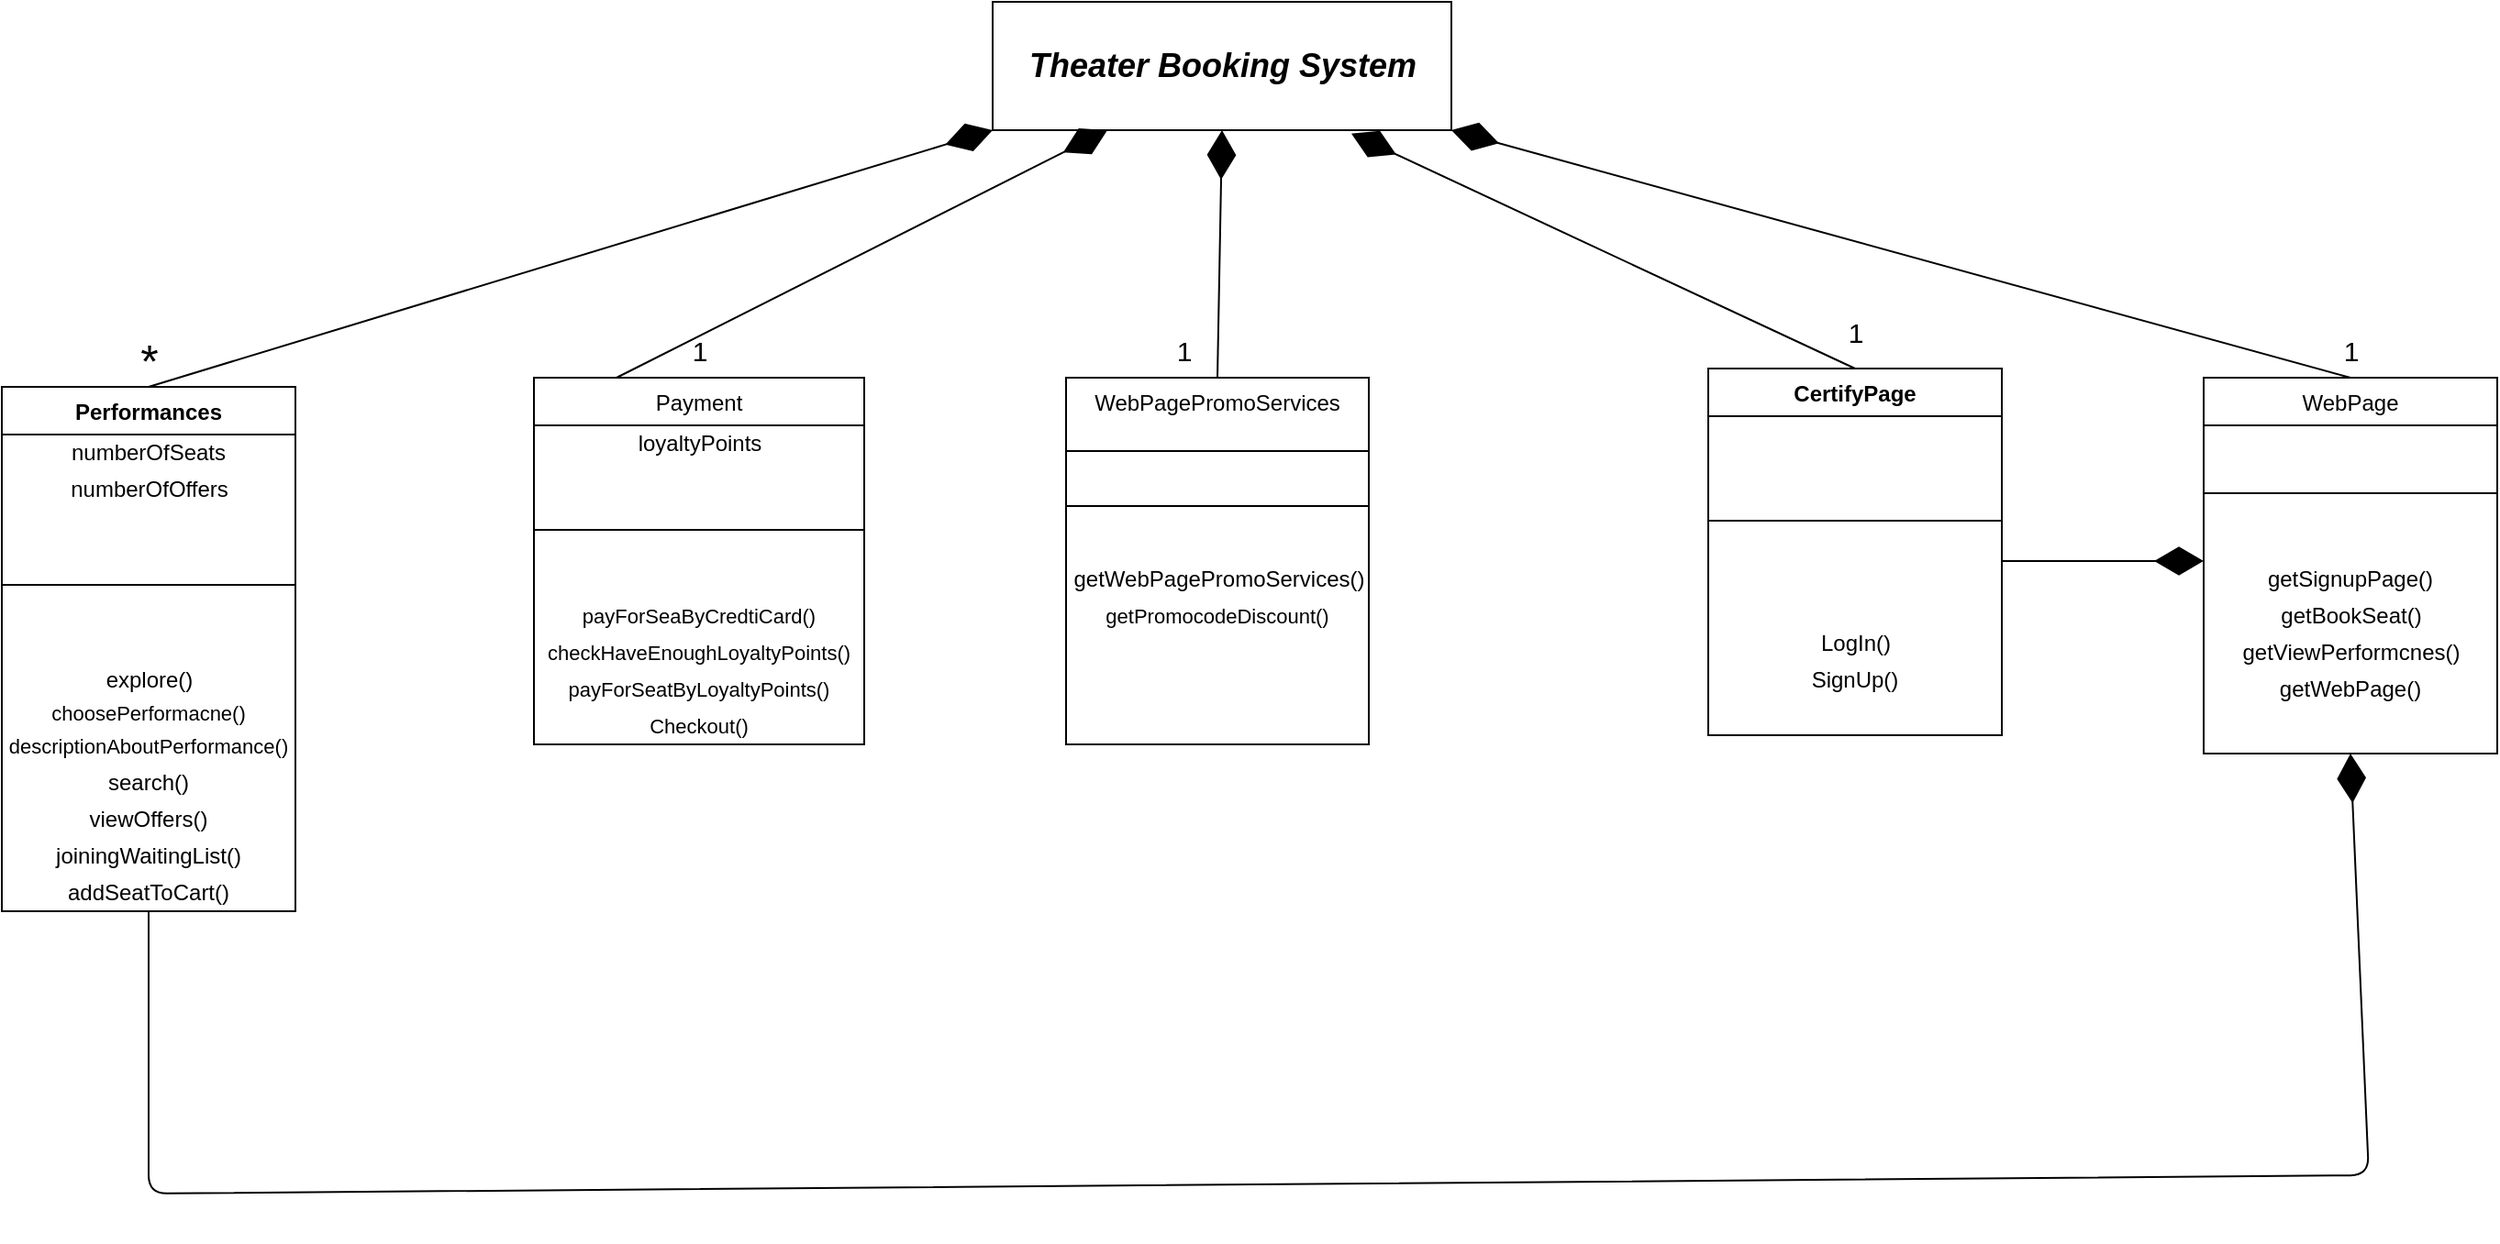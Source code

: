 <mxfile version="13.9.9" type="device"><diagram id="C5RBs43oDa-KdzZeNtuy" name="Page-1"><mxGraphModel dx="2500" dy="2136" grid="1" gridSize="10" guides="1" tooltips="1" connect="1" arrows="1" fold="1" page="1" pageScale="1" pageWidth="827" pageHeight="1169" math="0" shadow="0"><root><mxCell id="WIyWlLk6GJQsqaUBKTNV-0"/><mxCell id="WIyWlLk6GJQsqaUBKTNV-1" parent="WIyWlLk6GJQsqaUBKTNV-0"/><mxCell id="E9i_8UCcIBklpRXbOz21-48" value="" style="rounded=0;whiteSpace=wrap;html=1;" parent="WIyWlLk6GJQsqaUBKTNV-1" vertex="1"><mxGeometry x="310" y="-110" width="250" height="70" as="geometry"/></mxCell><mxCell id="zkfFHV4jXpPFQw0GAbJ--6" value="WebPage" style="swimlane;fontStyle=0;align=center;verticalAlign=top;childLayout=stackLayout;horizontal=1;startSize=26;horizontalStack=0;resizeParent=1;resizeLast=0;collapsible=1;marginBottom=0;rounded=0;shadow=0;strokeWidth=1;" parent="WIyWlLk6GJQsqaUBKTNV-1" vertex="1"><mxGeometry x="970" y="95" width="160" height="205" as="geometry"><mxRectangle x="130" y="380" width="160" height="26" as="alternateBounds"/></mxGeometry></mxCell><mxCell id="zkfFHV4jXpPFQw0GAbJ--9" value="" style="line;html=1;strokeWidth=1;align=left;verticalAlign=middle;spacingTop=-1;spacingLeft=3;spacingRight=3;rotatable=0;labelPosition=right;points=[];portConstraint=eastwest;" parent="zkfFHV4jXpPFQw0GAbJ--6" vertex="1"><mxGeometry y="26" width="160" height="74" as="geometry"/></mxCell><mxCell id="E9i_8UCcIBklpRXbOz21-28" value="getSignupPage()" style="text;html=1;strokeColor=none;fillColor=none;align=center;verticalAlign=middle;whiteSpace=wrap;rounded=0;" parent="zkfFHV4jXpPFQw0GAbJ--6" vertex="1"><mxGeometry y="100" width="160" height="20" as="geometry"/></mxCell><mxCell id="E9i_8UCcIBklpRXbOz21-30" value="getBookSeat()" style="text;html=1;align=center;verticalAlign=middle;resizable=0;points=[];autosize=1;" parent="zkfFHV4jXpPFQw0GAbJ--6" vertex="1"><mxGeometry y="120" width="160" height="20" as="geometry"/></mxCell><mxCell id="E9i_8UCcIBklpRXbOz21-31" value="getViewPerformcnes()" style="text;html=1;align=center;verticalAlign=middle;resizable=0;points=[];autosize=1;" parent="zkfFHV4jXpPFQw0GAbJ--6" vertex="1"><mxGeometry y="140" width="160" height="20" as="geometry"/></mxCell><mxCell id="E9i_8UCcIBklpRXbOz21-32" value="getWebPage()" style="text;html=1;strokeColor=none;fillColor=none;align=center;verticalAlign=middle;whiteSpace=wrap;rounded=0;" parent="zkfFHV4jXpPFQw0GAbJ--6" vertex="1"><mxGeometry y="160" width="160" height="20" as="geometry"/></mxCell><mxCell id="zkfFHV4jXpPFQw0GAbJ--13" value="Payment" style="swimlane;fontStyle=0;align=center;verticalAlign=top;childLayout=stackLayout;horizontal=1;startSize=26;horizontalStack=0;resizeParent=1;resizeLast=0;collapsible=1;marginBottom=0;rounded=0;shadow=0;strokeWidth=1;" parent="WIyWlLk6GJQsqaUBKTNV-1" vertex="1"><mxGeometry x="60" y="95" width="180" height="200" as="geometry"><mxRectangle x="340" y="380" width="170" height="26" as="alternateBounds"/></mxGeometry></mxCell><mxCell id="JHeGrpCTTjOl8hwBh1Yp-5" value="loyaltyPoints" style="text;html=1;align=center;verticalAlign=middle;resizable=0;points=[];autosize=1;" vertex="1" parent="zkfFHV4jXpPFQw0GAbJ--13"><mxGeometry y="26" width="180" height="20" as="geometry"/></mxCell><mxCell id="zkfFHV4jXpPFQw0GAbJ--15" value="" style="line;html=1;strokeWidth=1;align=left;verticalAlign=middle;spacingTop=-1;spacingLeft=3;spacingRight=3;rotatable=0;labelPosition=right;points=[];portConstraint=eastwest;" parent="zkfFHV4jXpPFQw0GAbJ--13" vertex="1"><mxGeometry y="46" width="180" height="74" as="geometry"/></mxCell><mxCell id="E9i_8UCcIBklpRXbOz21-34" value="&lt;span style=&quot;font-size: 11px ; background-color: rgb(255 , 255 , 255)&quot;&gt;payForSeaByCredtiCard()&lt;/span&gt;" style="text;html=1;strokeColor=none;fillColor=none;align=center;verticalAlign=middle;whiteSpace=wrap;rounded=0;" parent="zkfFHV4jXpPFQw0GAbJ--13" vertex="1"><mxGeometry y="120" width="180" height="20" as="geometry"/></mxCell><mxCell id="E9i_8UCcIBklpRXbOz21-35" value="&lt;span style=&quot;font-size: 11px ; background-color: rgb(255 , 255 , 255)&quot;&gt;checkHaveEnoughLoyaltyPoints()&lt;/span&gt;" style="text;html=1;strokeColor=none;fillColor=none;align=center;verticalAlign=middle;whiteSpace=wrap;rounded=0;" parent="zkfFHV4jXpPFQw0GAbJ--13" vertex="1"><mxGeometry y="140" width="180" height="20" as="geometry"/></mxCell><mxCell id="E9i_8UCcIBklpRXbOz21-36" value="&lt;span style=&quot;font-size: 11px ; background-color: rgb(255 , 255 , 255)&quot;&gt;payForSeatByLoyaltyPoints()&lt;/span&gt;" style="text;html=1;strokeColor=none;fillColor=none;align=center;verticalAlign=middle;whiteSpace=wrap;rounded=0;" parent="zkfFHV4jXpPFQw0GAbJ--13" vertex="1"><mxGeometry y="160" width="180" height="20" as="geometry"/></mxCell><mxCell id="E9i_8UCcIBklpRXbOz21-37" value="&lt;span style=&quot;font-size: 11px ; background-color: rgb(255 , 255 , 255)&quot;&gt;Checkout()&lt;/span&gt;" style="text;html=1;strokeColor=none;fillColor=none;align=center;verticalAlign=middle;whiteSpace=wrap;rounded=0;" parent="zkfFHV4jXpPFQw0GAbJ--13" vertex="1"><mxGeometry y="180" width="180" height="20" as="geometry"/></mxCell><mxCell id="zkfFHV4jXpPFQw0GAbJ--17" value="WebPagePromoServices" style="swimlane;fontStyle=0;align=center;verticalAlign=top;childLayout=stackLayout;horizontal=1;startSize=40;horizontalStack=0;resizeParent=1;resizeLast=0;collapsible=1;marginBottom=0;rounded=0;shadow=0;strokeWidth=1;" parent="WIyWlLk6GJQsqaUBKTNV-1" vertex="1"><mxGeometry x="350" y="95" width="165" height="200" as="geometry"><mxRectangle x="550" y="140" width="160" height="26" as="alternateBounds"/></mxGeometry></mxCell><mxCell id="E9i_8UCcIBklpRXbOz21-18" value="" style="line;html=1;strokeWidth=1;align=left;verticalAlign=middle;spacingTop=-1;spacingLeft=3;spacingRight=3;rotatable=0;labelPosition=right;points=[];portConstraint=eastwest;" parent="zkfFHV4jXpPFQw0GAbJ--17" vertex="1"><mxGeometry y="40" width="165" height="60" as="geometry"/></mxCell><mxCell id="E9i_8UCcIBklpRXbOz21-16" value="getWebPagePromoServices()" style="text;html=1;align=center;verticalAlign=middle;resizable=0;points=[];autosize=1;" parent="zkfFHV4jXpPFQw0GAbJ--17" vertex="1"><mxGeometry y="100" width="165" height="20" as="geometry"/></mxCell><mxCell id="E9i_8UCcIBklpRXbOz21-17" value="&lt;span style=&quot;font-size: 11px ; background-color: rgb(255 , 255 , 255)&quot;&gt;getPromocodeDiscount()&lt;/span&gt;" style="text;html=1;strokeColor=none;fillColor=none;align=center;verticalAlign=middle;whiteSpace=wrap;rounded=0;" parent="zkfFHV4jXpPFQw0GAbJ--17" vertex="1"><mxGeometry y="120" width="165" height="20" as="geometry"/></mxCell><mxCell id="E9i_8UCcIBklpRXbOz21-10" value="Performances" style="swimlane;fontStyle=1;align=center;verticalAlign=top;childLayout=stackLayout;horizontal=1;startSize=26;horizontalStack=0;resizeParent=1;resizeLast=0;collapsible=1;marginBottom=0;rounded=0;shadow=0;strokeWidth=1;" parent="WIyWlLk6GJQsqaUBKTNV-1" vertex="1"><mxGeometry x="-230" y="100" width="160" height="286" as="geometry"><mxRectangle x="230" y="140" width="160" height="26" as="alternateBounds"/></mxGeometry></mxCell><mxCell id="JHeGrpCTTjOl8hwBh1Yp-9" value="numberOfSeats" style="text;html=1;strokeColor=none;fillColor=none;align=center;verticalAlign=middle;whiteSpace=wrap;rounded=0;" vertex="1" parent="E9i_8UCcIBklpRXbOz21-10"><mxGeometry y="26" width="160" height="20" as="geometry"/></mxCell><mxCell id="E9i_8UCcIBklpRXbOz21-72" value="numberOfOffers" style="text;html=1;align=center;verticalAlign=middle;resizable=0;points=[];autosize=1;" parent="E9i_8UCcIBklpRXbOz21-10" vertex="1"><mxGeometry y="46" width="160" height="20" as="geometry"/></mxCell><mxCell id="E9i_8UCcIBklpRXbOz21-11" value="" style="line;html=1;strokeWidth=1;align=left;verticalAlign=middle;spacingTop=-1;spacingLeft=3;spacingRight=3;rotatable=0;labelPosition=right;points=[];portConstraint=eastwest;" parent="E9i_8UCcIBklpRXbOz21-10" vertex="1"><mxGeometry y="66" width="160" height="84" as="geometry"/></mxCell><mxCell id="E9i_8UCcIBklpRXbOz21-38" value="explore()" style="text;html=1;align=center;verticalAlign=middle;resizable=0;points=[];autosize=1;" parent="E9i_8UCcIBklpRXbOz21-10" vertex="1"><mxGeometry y="150" width="160" height="20" as="geometry"/></mxCell><mxCell id="E9i_8UCcIBklpRXbOz21-39" value="&lt;span style=&quot;font-size: 11px ; background-color: rgb(255 , 255 , 255)&quot;&gt;choosePerformacne()&lt;/span&gt;" style="text;html=1;strokeColor=none;fillColor=none;align=center;verticalAlign=middle;whiteSpace=wrap;rounded=0;" parent="E9i_8UCcIBklpRXbOz21-10" vertex="1"><mxGeometry y="170" width="160" height="16" as="geometry"/></mxCell><mxCell id="E9i_8UCcIBklpRXbOz21-40" value="&lt;span style=&quot;font-size: 11px ; background-color: rgb(255 , 255 , 255)&quot;&gt;descriptionAboutPerformance()&lt;/span&gt;" style="text;html=1;strokeColor=none;fillColor=none;align=center;verticalAlign=middle;whiteSpace=wrap;rounded=0;" parent="E9i_8UCcIBklpRXbOz21-10" vertex="1"><mxGeometry y="186" width="160" height="20" as="geometry"/></mxCell><mxCell id="E9i_8UCcIBklpRXbOz21-41" value="search()" style="text;html=1;strokeColor=none;fillColor=none;align=center;verticalAlign=middle;whiteSpace=wrap;rounded=0;" parent="E9i_8UCcIBklpRXbOz21-10" vertex="1"><mxGeometry y="206" width="160" height="20" as="geometry"/></mxCell><mxCell id="E9i_8UCcIBklpRXbOz21-42" value="viewOffers()" style="text;html=1;strokeColor=none;fillColor=none;align=center;verticalAlign=middle;whiteSpace=wrap;rounded=0;" parent="E9i_8UCcIBklpRXbOz21-10" vertex="1"><mxGeometry y="226" width="160" height="20" as="geometry"/></mxCell><mxCell id="E9i_8UCcIBklpRXbOz21-43" value="joiningWaitingList()" style="text;html=1;strokeColor=none;fillColor=none;align=center;verticalAlign=middle;whiteSpace=wrap;rounded=0;" parent="E9i_8UCcIBklpRXbOz21-10" vertex="1"><mxGeometry y="246" width="160" height="20" as="geometry"/></mxCell><mxCell id="E9i_8UCcIBklpRXbOz21-44" value="addSeatToCart()" style="text;html=1;strokeColor=none;fillColor=none;align=center;verticalAlign=middle;whiteSpace=wrap;rounded=0;" parent="E9i_8UCcIBklpRXbOz21-10" vertex="1"><mxGeometry y="266" width="160" height="20" as="geometry"/></mxCell><mxCell id="E9i_8UCcIBklpRXbOz21-12" value="&lt;h2&gt;&lt;i&gt;Theater Booking System&lt;/i&gt;&lt;/h2&gt;" style="text;html=1;align=center;verticalAlign=middle;resizable=0;points=[];autosize=1;" parent="WIyWlLk6GJQsqaUBKTNV-1" vertex="1"><mxGeometry x="320" y="-100" width="230" height="50" as="geometry"/></mxCell><mxCell id="E9i_8UCcIBklpRXbOz21-26" value="CertifyPage" style="swimlane;fontStyle=1;align=center;verticalAlign=top;childLayout=stackLayout;horizontal=1;startSize=26;horizontalStack=0;resizeParent=1;resizeLast=0;collapsible=1;marginBottom=0;rounded=0;shadow=0;strokeWidth=1;" parent="WIyWlLk6GJQsqaUBKTNV-1" vertex="1"><mxGeometry x="700" y="90" width="160" height="200" as="geometry"><mxRectangle x="230" y="140" width="160" height="26" as="alternateBounds"/></mxGeometry></mxCell><mxCell id="E9i_8UCcIBklpRXbOz21-27" value="" style="line;html=1;strokeWidth=1;align=left;verticalAlign=middle;spacingTop=-1;spacingLeft=3;spacingRight=3;rotatable=0;labelPosition=right;points=[];portConstraint=eastwest;" parent="E9i_8UCcIBklpRXbOz21-26" vertex="1"><mxGeometry y="26" width="160" height="114" as="geometry"/></mxCell><mxCell id="JHeGrpCTTjOl8hwBh1Yp-3" value="LogIn()" style="text;html=1;align=center;verticalAlign=middle;resizable=0;points=[];autosize=1;" vertex="1" parent="E9i_8UCcIBklpRXbOz21-26"><mxGeometry y="140" width="160" height="20" as="geometry"/></mxCell><mxCell id="E9i_8UCcIBklpRXbOz21-29" value="SignUp()" style="text;html=1;strokeColor=none;fillColor=none;align=center;verticalAlign=middle;whiteSpace=wrap;rounded=0;" parent="E9i_8UCcIBklpRXbOz21-26" vertex="1"><mxGeometry y="160" width="160" height="20" as="geometry"/></mxCell><mxCell id="E9i_8UCcIBklpRXbOz21-59" value="&lt;font style=&quot;font-size: 25px&quot;&gt;*&lt;/font&gt;" style="text;html=1;align=center;verticalAlign=middle;resizable=0;points=[];autosize=1;" parent="WIyWlLk6GJQsqaUBKTNV-1" vertex="1"><mxGeometry x="-165" y="75" width="30" height="20" as="geometry"/></mxCell><mxCell id="E9i_8UCcIBklpRXbOz21-60" value="&lt;font style=&quot;font-size: 15px&quot;&gt;1&lt;/font&gt;" style="text;html=1;align=center;verticalAlign=middle;resizable=0;points=[];autosize=1;" parent="WIyWlLk6GJQsqaUBKTNV-1" vertex="1"><mxGeometry x="140" y="70" width="20" height="20" as="geometry"/></mxCell><mxCell id="E9i_8UCcIBklpRXbOz21-61" value="&lt;font style=&quot;font-size: 15px&quot;&gt;1&lt;/font&gt;" style="text;html=1;align=center;verticalAlign=middle;resizable=0;points=[];autosize=1;" parent="WIyWlLk6GJQsqaUBKTNV-1" vertex="1"><mxGeometry x="404" y="70" width="20" height="20" as="geometry"/></mxCell><mxCell id="E9i_8UCcIBklpRXbOz21-62" value="&lt;font style=&quot;font-size: 15px&quot;&gt;1&lt;/font&gt;" style="text;html=1;align=center;verticalAlign=middle;resizable=0;points=[];autosize=1;" parent="WIyWlLk6GJQsqaUBKTNV-1" vertex="1"><mxGeometry x="770" y="60" width="20" height="20" as="geometry"/></mxCell><mxCell id="E9i_8UCcIBklpRXbOz21-63" value="&lt;font style=&quot;font-size: 15px&quot;&gt;1&lt;/font&gt;" style="text;html=1;align=center;verticalAlign=middle;resizable=0;points=[];autosize=1;" parent="WIyWlLk6GJQsqaUBKTNV-1" vertex="1"><mxGeometry x="1040" y="70" width="20" height="20" as="geometry"/></mxCell><mxCell id="OdutNmAMYdyr6ko3zJ0X-0" value="" style="endArrow=diamondThin;endFill=1;endSize=24;html=1;entryX=0;entryY=1;entryDx=0;entryDy=0;exitX=0.5;exitY=0;exitDx=0;exitDy=0;" parent="WIyWlLk6GJQsqaUBKTNV-1" source="E9i_8UCcIBklpRXbOz21-10" target="E9i_8UCcIBklpRXbOz21-48" edge="1"><mxGeometry width="160" relative="1" as="geometry"><mxPoint x="-110" y="50" as="sourcePoint"/><mxPoint x="50" y="50" as="targetPoint"/></mxGeometry></mxCell><mxCell id="OdutNmAMYdyr6ko3zJ0X-2" value="" style="endArrow=diamondThin;endFill=1;endSize=24;html=1;entryX=0.5;entryY=1;entryDx=0;entryDy=0;exitX=0.5;exitY=0;exitDx=0;exitDy=0;" parent="WIyWlLk6GJQsqaUBKTNV-1" edge="1" target="E9i_8UCcIBklpRXbOz21-48" source="zkfFHV4jXpPFQw0GAbJ--17"><mxGeometry width="160" relative="1" as="geometry"><mxPoint x="320" y="30" as="sourcePoint"/><mxPoint x="466" y="20" as="targetPoint"/></mxGeometry></mxCell><mxCell id="OdutNmAMYdyr6ko3zJ0X-4" value="" style="endArrow=diamondThin;endFill=1;endSize=24;html=1;entryX=0.25;entryY=1;entryDx=0;entryDy=0;exitX=0.25;exitY=0;exitDx=0;exitDy=0;" parent="WIyWlLk6GJQsqaUBKTNV-1" edge="1" target="E9i_8UCcIBklpRXbOz21-48" source="zkfFHV4jXpPFQw0GAbJ--13"><mxGeometry width="160" relative="1" as="geometry"><mxPoint x="130" y="50" as="sourcePoint"/><mxPoint x="290" y="50" as="targetPoint"/><Array as="points"/></mxGeometry></mxCell><mxCell id="JHeGrpCTTjOl8hwBh1Yp-0" value="" style="endArrow=diamondThin;endFill=1;endSize=24;html=1;entryX=0.782;entryY=1.026;entryDx=0;entryDy=0;entryPerimeter=0;exitX=0.5;exitY=0;exitDx=0;exitDy=0;" edge="1" parent="WIyWlLk6GJQsqaUBKTNV-1" source="E9i_8UCcIBklpRXbOz21-26" target="E9i_8UCcIBklpRXbOz21-48"><mxGeometry width="160" relative="1" as="geometry"><mxPoint x="540" y="20" as="sourcePoint"/><mxPoint x="700" y="20" as="targetPoint"/></mxGeometry></mxCell><mxCell id="JHeGrpCTTjOl8hwBh1Yp-1" value="" style="endArrow=diamondThin;endFill=1;endSize=24;html=1;entryX=1;entryY=1;entryDx=0;entryDy=0;exitX=0.5;exitY=0;exitDx=0;exitDy=0;" edge="1" parent="WIyWlLk6GJQsqaUBKTNV-1" source="zkfFHV4jXpPFQw0GAbJ--6" target="E9i_8UCcIBklpRXbOz21-48"><mxGeometry width="160" relative="1" as="geometry"><mxPoint x="780" y="40" as="sourcePoint"/><mxPoint x="940" y="40" as="targetPoint"/></mxGeometry></mxCell><mxCell id="JHeGrpCTTjOl8hwBh1Yp-12" value="" style="endArrow=diamondThin;endFill=1;endSize=24;html=1;entryX=0;entryY=0;entryDx=0;entryDy=0;" edge="1" parent="WIyWlLk6GJQsqaUBKTNV-1" target="E9i_8UCcIBklpRXbOz21-28"><mxGeometry width="160" relative="1" as="geometry"><mxPoint x="860" y="195" as="sourcePoint"/><mxPoint x="1020" y="180" as="targetPoint"/></mxGeometry></mxCell><mxCell id="JHeGrpCTTjOl8hwBh1Yp-13" value="" style="endArrow=diamondThin;endFill=1;endSize=24;html=1;exitX=0.5;exitY=1;exitDx=0;exitDy=0;entryX=0.5;entryY=1;entryDx=0;entryDy=0;" edge="1" parent="WIyWlLk6GJQsqaUBKTNV-1" source="E9i_8UCcIBklpRXbOz21-44" target="zkfFHV4jXpPFQw0GAbJ--6"><mxGeometry width="160" relative="1" as="geometry"><mxPoint x="-140" y="530" as="sourcePoint"/><mxPoint x="1050" y="310" as="targetPoint"/><Array as="points"><mxPoint x="-150" y="540"/><mxPoint x="1060" y="530"/></Array></mxGeometry></mxCell></root></mxGraphModel></diagram></mxfile>